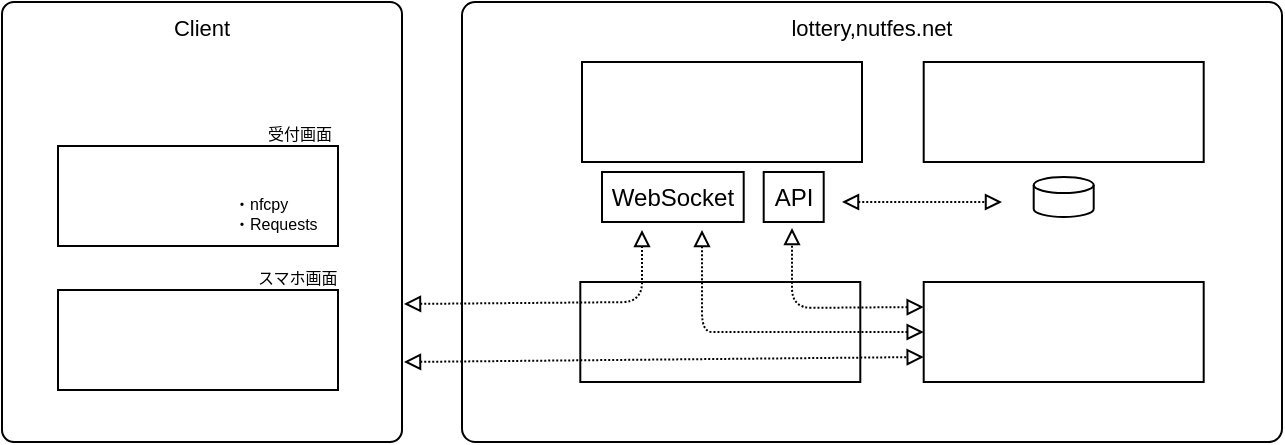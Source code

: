 <mxfile><diagram id="upgzO4bOLaU-IGVJv_RE" name="ページ1"><mxGraphModel dx="1078" dy="234" grid="1" gridSize="10" guides="1" tooltips="1" connect="1" arrows="1" fold="1" page="1" pageScale="1" pageWidth="827" pageHeight="1169" math="0" shadow="0"><root><mxCell id="0"/><mxCell id="1" parent="0"/><mxCell id="56" value="lottery,nutfes.net" style="rounded=1;whiteSpace=wrap;html=1;labelBorderColor=none;fontSize=11;fillColor=default;arcSize=3;verticalAlign=top;" parent="1" vertex="1"><mxGeometry x="320" y="40" width="410" height="220" as="geometry"/></mxCell><mxCell id="59" value="" style="group" parent="1" vertex="1" connectable="0"><mxGeometry x="379.15" y="180" width="140" height="50" as="geometry"/></mxCell><mxCell id="24" value="" style="rounded=0;whiteSpace=wrap;html=1;labelBorderColor=none;" parent="59" vertex="1"><mxGeometry width="140" height="50" as="geometry"/></mxCell><mxCell id="19" value="" style="shape=image;verticalLabelPosition=bottom;labelBackgroundColor=#ffffff;verticalAlign=top;aspect=fixed;imageAspect=0;image=https://www.azciel.co.jp/wp-content/uploads/2020/05/NGINX-logo-rgb-large.png;labelBorderColor=none;" parent="59" vertex="1"><mxGeometry x="10.57" y="5" width="118.86" height="40" as="geometry"/></mxCell><mxCell id="57" value="Client" style="rounded=1;whiteSpace=wrap;html=1;labelBorderColor=none;fontSize=11;fillColor=default;arcSize=3;verticalAlign=top;" parent="1" vertex="1"><mxGeometry x="90" y="40" width="200" height="220" as="geometry"/></mxCell><mxCell id="18" value="" style="rounded=0;whiteSpace=wrap;html=1;labelBorderColor=none;" parent="1" vertex="1"><mxGeometry x="550.85" y="70" width="140" height="50" as="geometry"/></mxCell><mxCell id="4" value="API" style="rounded=0;whiteSpace=wrap;html=1;labelBorderColor=none;" parent="1" vertex="1"><mxGeometry x="470.85" y="125" width="30" height="25" as="geometry"/></mxCell><mxCell id="3" value="WebSocket" style="rounded=0;whiteSpace=wrap;html=1;labelBorderColor=none;" parent="1" vertex="1"><mxGeometry x="390" y="125" width="70.85" height="25" as="geometry"/></mxCell><mxCell id="21" value="" style="group;labelBorderColor=none;" parent="1" vertex="1" connectable="0"><mxGeometry x="550.85" y="180" width="140" height="51" as="geometry"/></mxCell><mxCell id="16" value="" style="rounded=0;whiteSpace=wrap;html=1;labelBorderColor=none;" parent="21" vertex="1"><mxGeometry width="140" height="50" as="geometry"/></mxCell><mxCell id="15" value="" style="shape=image;verticalLabelPosition=bottom;labelBackgroundColor=#ffffff;verticalAlign=top;aspect=fixed;imageAspect=0;image=https://upload.wikimedia.org/wikipedia/commons/thumb/8/8e/Nextjs-logo.svg/220px-Nextjs-logo.svg.png;labelBorderColor=none;" parent="21" vertex="1"><mxGeometry x="27.5" width="85" height="51" as="geometry"/></mxCell><mxCell id="22" value="" style="shape=cylinder3;whiteSpace=wrap;html=1;boundedLbl=1;backgroundOutline=1;size=4.009;labelBorderColor=none;" parent="1" vertex="1"><mxGeometry x="605.85" y="127.5" width="30" height="20" as="geometry"/></mxCell><mxCell id="26" value="" style="endArrow=block;startArrow=block;html=1;exitX=0;exitY=0.25;exitDx=0;exitDy=0;labelBorderColor=none;strokeColor=#000000;endFill=0;startFill=0;strokeWidth=1;dashed=1;dashPattern=1 1;" parent="1" source="16" edge="1"><mxGeometry width="50" height="50" relative="1" as="geometry"><mxPoint x="485" y="253" as="sourcePoint"/><mxPoint x="485" y="153" as="targetPoint"/><Array as="points"><mxPoint x="485" y="193"/></Array></mxGeometry></mxCell><mxCell id="29" value="" style="endArrow=block;startArrow=block;html=1;labelBorderColor=none;strokeColor=#000000;endFill=0;startFill=0;strokeWidth=1;dashed=1;dashPattern=1 1;" parent="1" edge="1"><mxGeometry width="50" height="50" relative="1" as="geometry"><mxPoint x="510" y="140" as="sourcePoint"/><mxPoint x="590" y="140" as="targetPoint"/></mxGeometry></mxCell><mxCell id="28" value="" style="endArrow=block;startArrow=block;html=1;exitX=0;exitY=0.5;exitDx=0;exitDy=0;labelBorderColor=none;strokeColor=#000000;endFill=0;startFill=0;strokeWidth=1;dashed=1;dashPattern=1 1;" parent="1" source="16" edge="1"><mxGeometry width="50" height="50" relative="1" as="geometry"><mxPoint x="440.0" y="255" as="sourcePoint"/><mxPoint x="440" y="154" as="targetPoint"/><Array as="points"><mxPoint x="460" y="205"/><mxPoint x="440" y="205"/></Array></mxGeometry></mxCell><mxCell id="33" value="" style="endArrow=block;startArrow=block;html=1;entryX=0;entryY=0.75;entryDx=0;entryDy=0;labelBorderColor=none;strokeColor=#000000;endFill=0;startFill=0;strokeWidth=1;dashed=1;dashPattern=1 1;" parent="1" target="16" edge="1"><mxGeometry width="50" height="50" relative="1" as="geometry"><mxPoint x="291" y="220" as="sourcePoint"/><mxPoint x="395" y="255" as="targetPoint"/><Array as="points"/></mxGeometry></mxCell><mxCell id="38" value="" style="rounded=0;whiteSpace=wrap;html=1;labelBorderColor=none;" parent="1" vertex="1"><mxGeometry x="118.0" y="112" width="140" height="50" as="geometry"/></mxCell><mxCell id="34" value="" style="shape=image;verticalLabelPosition=bottom;labelBackgroundColor=#ffffff;verticalAlign=top;aspect=fixed;imageAspect=0;image=https://www.python.jp/pages/python_logo2.png;labelBorderColor=none;" parent="1" vertex="1"><mxGeometry x="190.59" y="111.5" width="70.91" height="30" as="geometry"/></mxCell><mxCell id="41" value="&lt;span&gt;・nfcpy&lt;/span&gt;&lt;br&gt;&lt;span&gt;・Requests&lt;/span&gt;" style="rounded=0;whiteSpace=wrap;html=1;labelBorderColor=none;fillColor=default;strokeColor=none;align=left;fontSize=8;horizontal=1;" parent="1" vertex="1"><mxGeometry x="204.0" y="131" width="52.5" height="30" as="geometry"/></mxCell><mxCell id="40" value="" style="group;labelBorderColor=none;" parent="1" vertex="1" connectable="0"><mxGeometry x="120" y="101" width="78.79" height="50" as="geometry"/></mxCell><mxCell id="30" value="" style="shape=image;verticalLabelPosition=bottom;labelBackgroundColor=#ffffff;verticalAlign=top;aspect=fixed;imageAspect=0;image=https://cdn.pixabay.com/photo/2021/06/03/11/06/apple-macbook-pro-6306818__340.png;labelBorderColor=none;" parent="40" vertex="1"><mxGeometry width="78.79" height="50" as="geometry"/></mxCell><mxCell id="35" value="" style="shape=image;verticalLabelPosition=bottom;labelBackgroundColor=#ffffff;verticalAlign=top;aspect=fixed;imageAspect=0;image=https://getnavi.jp/wps/wp-content/uploads/2015/06/150609-1.jpg;labelBorderColor=none;" parent="40" vertex="1"><mxGeometry x="10.31" y="8.61" width="58.18" height="32.79" as="geometry"/></mxCell><mxCell id="42" value="受付画面" style="rounded=0;whiteSpace=wrap;html=1;labelBorderColor=none;fillColor=default;strokeColor=none;align=left;fontSize=8;horizontal=1;" parent="1" vertex="1"><mxGeometry x="220.5" y="105" width="42.5" height="2" as="geometry"/></mxCell><mxCell id="47" value="" style="group;labelBorderColor=none;" parent="1" vertex="1" connectable="0"><mxGeometry x="118.0" y="184" width="140" height="51" as="geometry"/></mxCell><mxCell id="48" value="" style="rounded=0;whiteSpace=wrap;html=1;labelBorderColor=none;" parent="47" vertex="1"><mxGeometry width="140" height="50" as="geometry"/></mxCell><mxCell id="52" value="" style="shape=image;verticalLabelPosition=bottom;labelBackgroundColor=#ffffff;verticalAlign=top;aspect=fixed;imageAspect=0;image=https://bitwave.showcase-tv.com/wp-content/uploads/2021/09/iphone13-pro-max-gold-11.jpeg;labelBorderColor=none;" parent="47" vertex="1"><mxGeometry x="13.5" y="5" width="53.34" height="40" as="geometry"/></mxCell><mxCell id="51" value="スマホ画面" style="rounded=0;whiteSpace=wrap;html=1;labelBorderColor=none;fillColor=default;strokeColor=none;align=left;fontSize=8;horizontal=1;" parent="1" vertex="1"><mxGeometry x="215.5" y="178" width="42.5" as="geometry"/></mxCell><mxCell id="31" value="" style="endArrow=block;startArrow=block;html=1;labelBorderColor=none;strokeColor=#000000;endFill=0;startFill=0;strokeWidth=1;dashed=1;dashPattern=1 1;" parent="1" edge="1"><mxGeometry width="50" height="50" relative="1" as="geometry"><mxPoint x="291" y="191" as="sourcePoint"/><mxPoint x="410" y="154" as="targetPoint"/><Array as="points"><mxPoint x="410" y="190"/></Array></mxGeometry></mxCell><mxCell id="62" value="" style="rounded=0;whiteSpace=wrap;html=1;labelBorderColor=none;" parent="1" vertex="1"><mxGeometry x="380" y="70" width="140" height="50" as="geometry"/></mxCell><mxCell id="60" value="" style="shape=image;verticalLabelPosition=bottom;labelBackgroundColor=#ffffff;verticalAlign=top;aspect=fixed;imageAspect=0;image=https://res.cloudinary.com/zenn/image/fetch/s--9slIqiTX--/https://cdn.labstack.com/images/echo-logo.svg;" parent="1" vertex="1"><mxGeometry x="395.15" y="78" width="109.68" height="34" as="geometry"/></mxCell><mxCell id="65" value="" style="shape=image;verticalLabelPosition=bottom;labelBackgroundColor=#ffffff;verticalAlign=top;aspect=fixed;imageAspect=0;image=https://d1.awsstatic.com/asset-repository/products/amazon-rds/1024px-MySQL.ff87215b43fd7292af172e2a5d9b844217262571.png;" parent="1" vertex="1"><mxGeometry x="588" y="77.5" width="67.66" height="35" as="geometry"/></mxCell></root></mxGraphModel></diagram></mxfile>